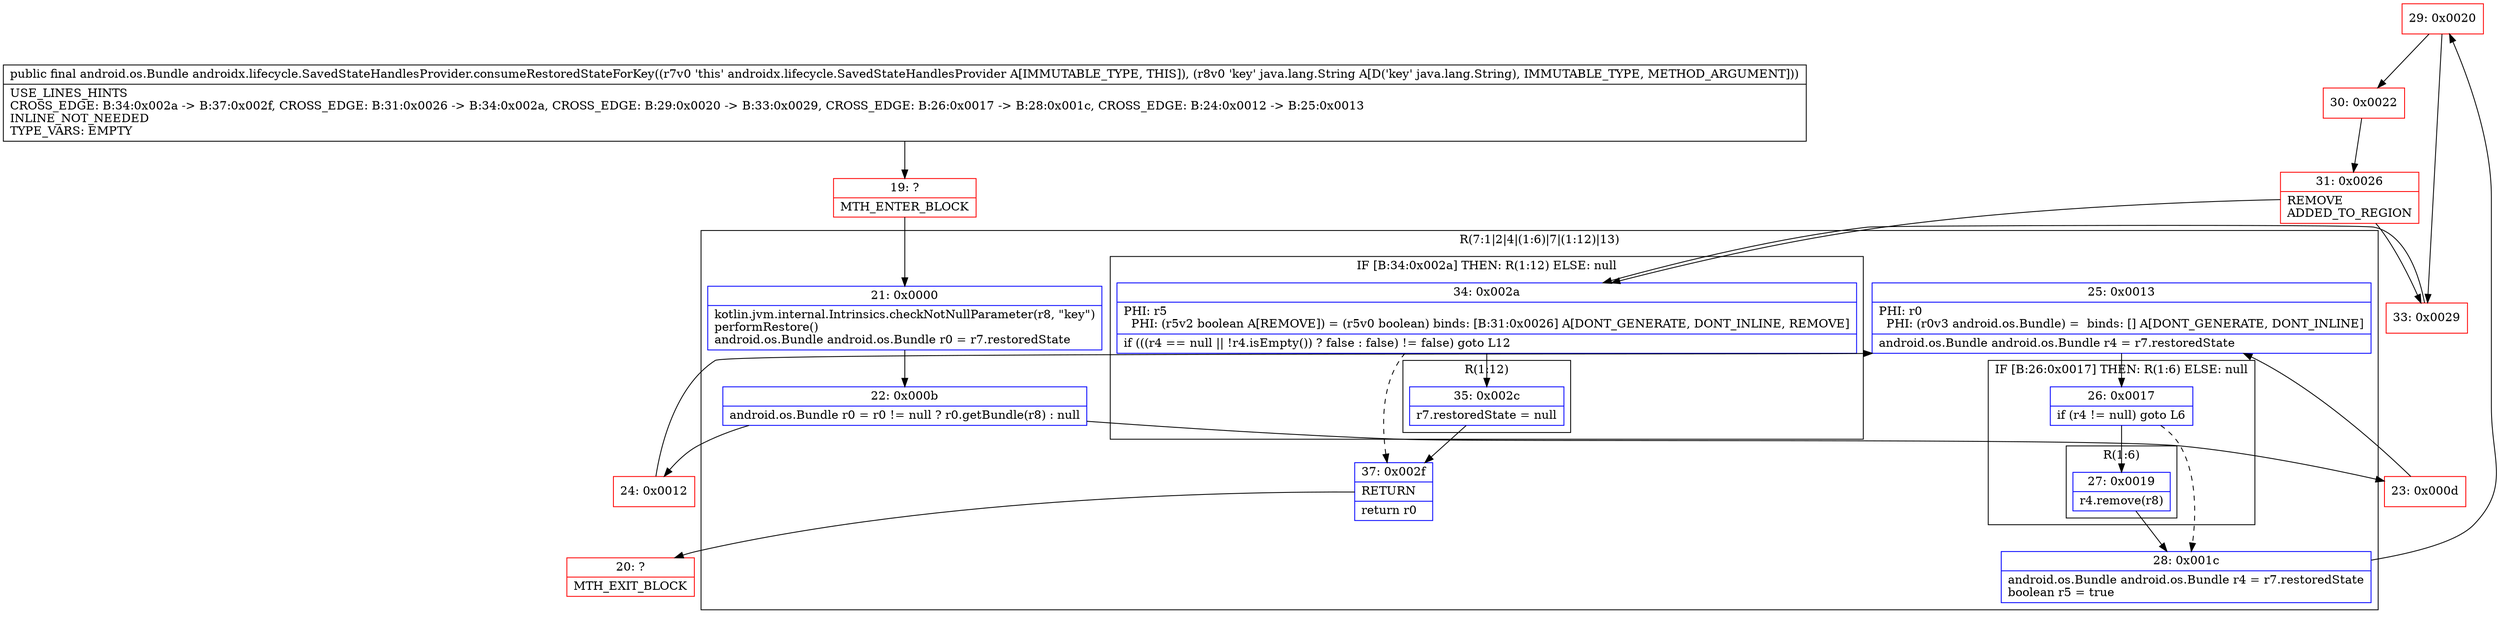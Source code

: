 digraph "CFG forandroidx.lifecycle.SavedStateHandlesProvider.consumeRestoredStateForKey(Ljava\/lang\/String;)Landroid\/os\/Bundle;" {
subgraph cluster_Region_448347272 {
label = "R(7:1|2|4|(1:6)|7|(1:12)|13)";
node [shape=record,color=blue];
Node_21 [shape=record,label="{21\:\ 0x0000|kotlin.jvm.internal.Intrinsics.checkNotNullParameter(r8, \"key\")\lperformRestore()\landroid.os.Bundle android.os.Bundle r0 = r7.restoredState\l}"];
Node_22 [shape=record,label="{22\:\ 0x000b|android.os.Bundle r0 = r0 != null ? r0.getBundle(r8) : null\l}"];
Node_25 [shape=record,label="{25\:\ 0x0013|PHI: r0 \l  PHI: (r0v3 android.os.Bundle) =  binds: [] A[DONT_GENERATE, DONT_INLINE]\l|android.os.Bundle android.os.Bundle r4 = r7.restoredState\l}"];
subgraph cluster_IfRegion_1116930243 {
label = "IF [B:26:0x0017] THEN: R(1:6) ELSE: null";
node [shape=record,color=blue];
Node_26 [shape=record,label="{26\:\ 0x0017|if (r4 != null) goto L6\l}"];
subgraph cluster_Region_348631786 {
label = "R(1:6)";
node [shape=record,color=blue];
Node_27 [shape=record,label="{27\:\ 0x0019|r4.remove(r8)\l}"];
}
}
Node_28 [shape=record,label="{28\:\ 0x001c|android.os.Bundle android.os.Bundle r4 = r7.restoredState\lboolean r5 = true\l}"];
subgraph cluster_IfRegion_1730684064 {
label = "IF [B:34:0x002a] THEN: R(1:12) ELSE: null";
node [shape=record,color=blue];
Node_34 [shape=record,label="{34\:\ 0x002a|PHI: r5 \l  PHI: (r5v2 boolean A[REMOVE]) = (r5v0 boolean) binds: [B:31:0x0026] A[DONT_GENERATE, DONT_INLINE, REMOVE]\l|if (((r4 == null \|\| !r4.isEmpty()) ? false : false) != false) goto L12\l}"];
subgraph cluster_Region_1030721894 {
label = "R(1:12)";
node [shape=record,color=blue];
Node_35 [shape=record,label="{35\:\ 0x002c|r7.restoredState = null\l}"];
}
}
Node_37 [shape=record,label="{37\:\ 0x002f|RETURN\l|return r0\l}"];
}
Node_19 [shape=record,color=red,label="{19\:\ ?|MTH_ENTER_BLOCK\l}"];
Node_23 [shape=record,color=red,label="{23\:\ 0x000d}"];
Node_29 [shape=record,color=red,label="{29\:\ 0x0020}"];
Node_30 [shape=record,color=red,label="{30\:\ 0x0022}"];
Node_31 [shape=record,color=red,label="{31\:\ 0x0026|REMOVE\lADDED_TO_REGION\l}"];
Node_20 [shape=record,color=red,label="{20\:\ ?|MTH_EXIT_BLOCK\l}"];
Node_33 [shape=record,color=red,label="{33\:\ 0x0029}"];
Node_24 [shape=record,color=red,label="{24\:\ 0x0012}"];
MethodNode[shape=record,label="{public final android.os.Bundle androidx.lifecycle.SavedStateHandlesProvider.consumeRestoredStateForKey((r7v0 'this' androidx.lifecycle.SavedStateHandlesProvider A[IMMUTABLE_TYPE, THIS]), (r8v0 'key' java.lang.String A[D('key' java.lang.String), IMMUTABLE_TYPE, METHOD_ARGUMENT]))  | USE_LINES_HINTS\lCROSS_EDGE: B:34:0x002a \-\> B:37:0x002f, CROSS_EDGE: B:31:0x0026 \-\> B:34:0x002a, CROSS_EDGE: B:29:0x0020 \-\> B:33:0x0029, CROSS_EDGE: B:26:0x0017 \-\> B:28:0x001c, CROSS_EDGE: B:24:0x0012 \-\> B:25:0x0013\lINLINE_NOT_NEEDED\lTYPE_VARS: EMPTY\l}"];
MethodNode -> Node_19;Node_21 -> Node_22;
Node_22 -> Node_23;
Node_22 -> Node_24;
Node_25 -> Node_26;
Node_26 -> Node_27;
Node_26 -> Node_28[style=dashed];
Node_27 -> Node_28;
Node_28 -> Node_29;
Node_34 -> Node_35;
Node_34 -> Node_37[style=dashed];
Node_35 -> Node_37;
Node_37 -> Node_20;
Node_19 -> Node_21;
Node_23 -> Node_25;
Node_29 -> Node_30;
Node_29 -> Node_33;
Node_30 -> Node_31;
Node_31 -> Node_33;
Node_31 -> Node_34;
Node_33 -> Node_34;
Node_24 -> Node_25;
}

